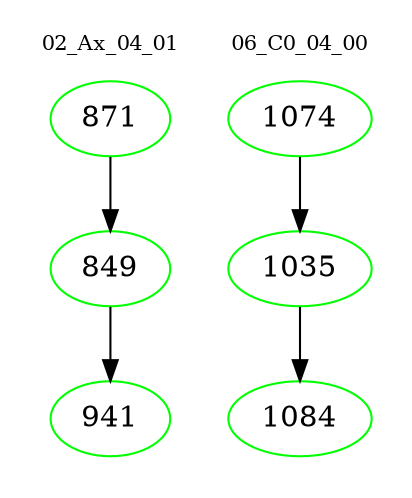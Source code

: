 digraph{
subgraph cluster_0 {
color = white
label = "02_Ax_04_01";
fontsize=10;
T0_871 [label="871", color="green"]
T0_871 -> T0_849 [color="black"]
T0_849 [label="849", color="green"]
T0_849 -> T0_941 [color="black"]
T0_941 [label="941", color="green"]
}
subgraph cluster_1 {
color = white
label = "06_C0_04_00";
fontsize=10;
T1_1074 [label="1074", color="green"]
T1_1074 -> T1_1035 [color="black"]
T1_1035 [label="1035", color="green"]
T1_1035 -> T1_1084 [color="black"]
T1_1084 [label="1084", color="green"]
}
}
